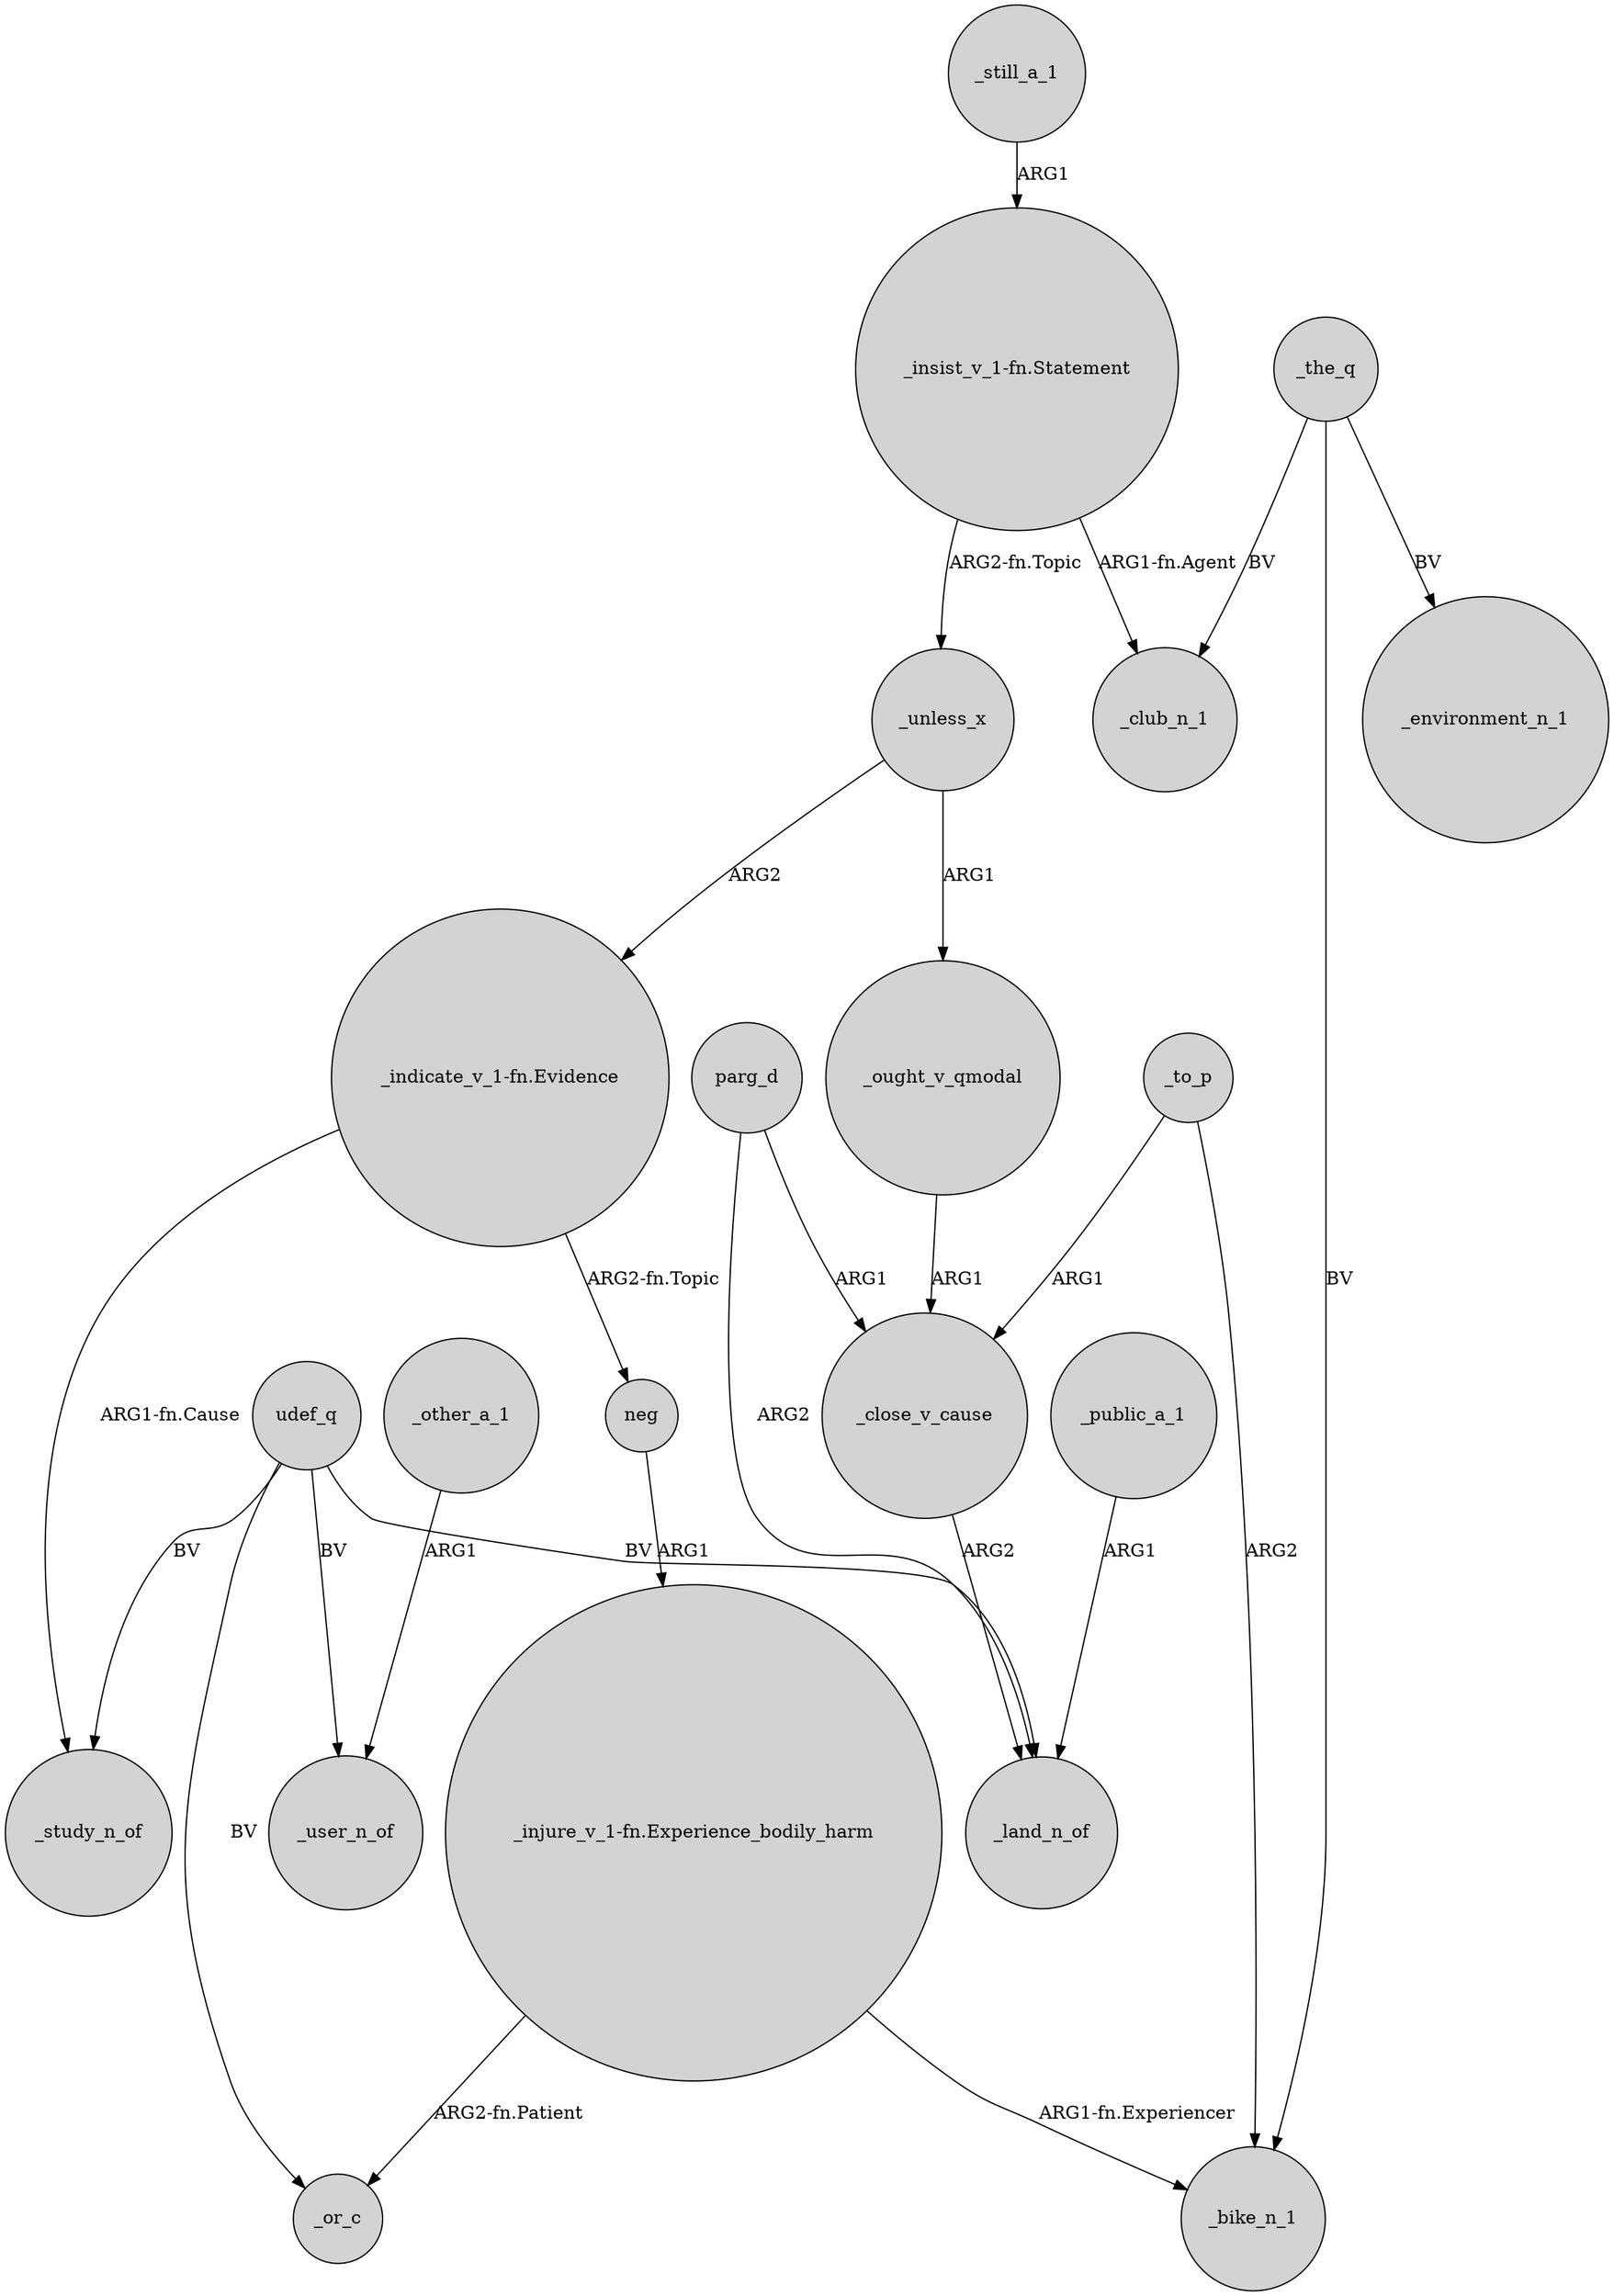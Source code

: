 digraph {
	node [shape=circle style=filled]
	"_injure_v_1-fn.Experience_bodily_harm" -> _or_c [label="ARG2-fn.Patient"]
	"_indicate_v_1-fn.Evidence" -> neg [label="ARG2-fn.Topic"]
	_the_q -> _environment_n_1 [label=BV]
	_the_q -> _bike_n_1 [label=BV]
	_close_v_cause -> _land_n_of [label=ARG2]
	"_indicate_v_1-fn.Evidence" -> _study_n_of [label="ARG1-fn.Cause"]
	_to_p -> _close_v_cause [label=ARG1]
	udef_q -> _land_n_of [label=BV]
	udef_q -> _or_c [label=BV]
	udef_q -> _user_n_of [label=BV]
	"_insist_v_1-fn.Statement" -> _club_n_1 [label="ARG1-fn.Agent"]
	_unless_x -> _ought_v_qmodal [label=ARG1]
	parg_d -> _land_n_of [label=ARG2]
	parg_d -> _close_v_cause [label=ARG1]
	_unless_x -> "_indicate_v_1-fn.Evidence" [label=ARG2]
	_public_a_1 -> _land_n_of [label=ARG1]
	"_injure_v_1-fn.Experience_bodily_harm" -> _bike_n_1 [label="ARG1-fn.Experiencer"]
	_to_p -> _bike_n_1 [label=ARG2]
	"_insist_v_1-fn.Statement" -> _unless_x [label="ARG2-fn.Topic"]
	_ought_v_qmodal -> _close_v_cause [label=ARG1]
	_still_a_1 -> "_insist_v_1-fn.Statement" [label=ARG1]
	_the_q -> _club_n_1 [label=BV]
	udef_q -> _study_n_of [label=BV]
	neg -> "_injure_v_1-fn.Experience_bodily_harm" [label=ARG1]
	_other_a_1 -> _user_n_of [label=ARG1]
}
